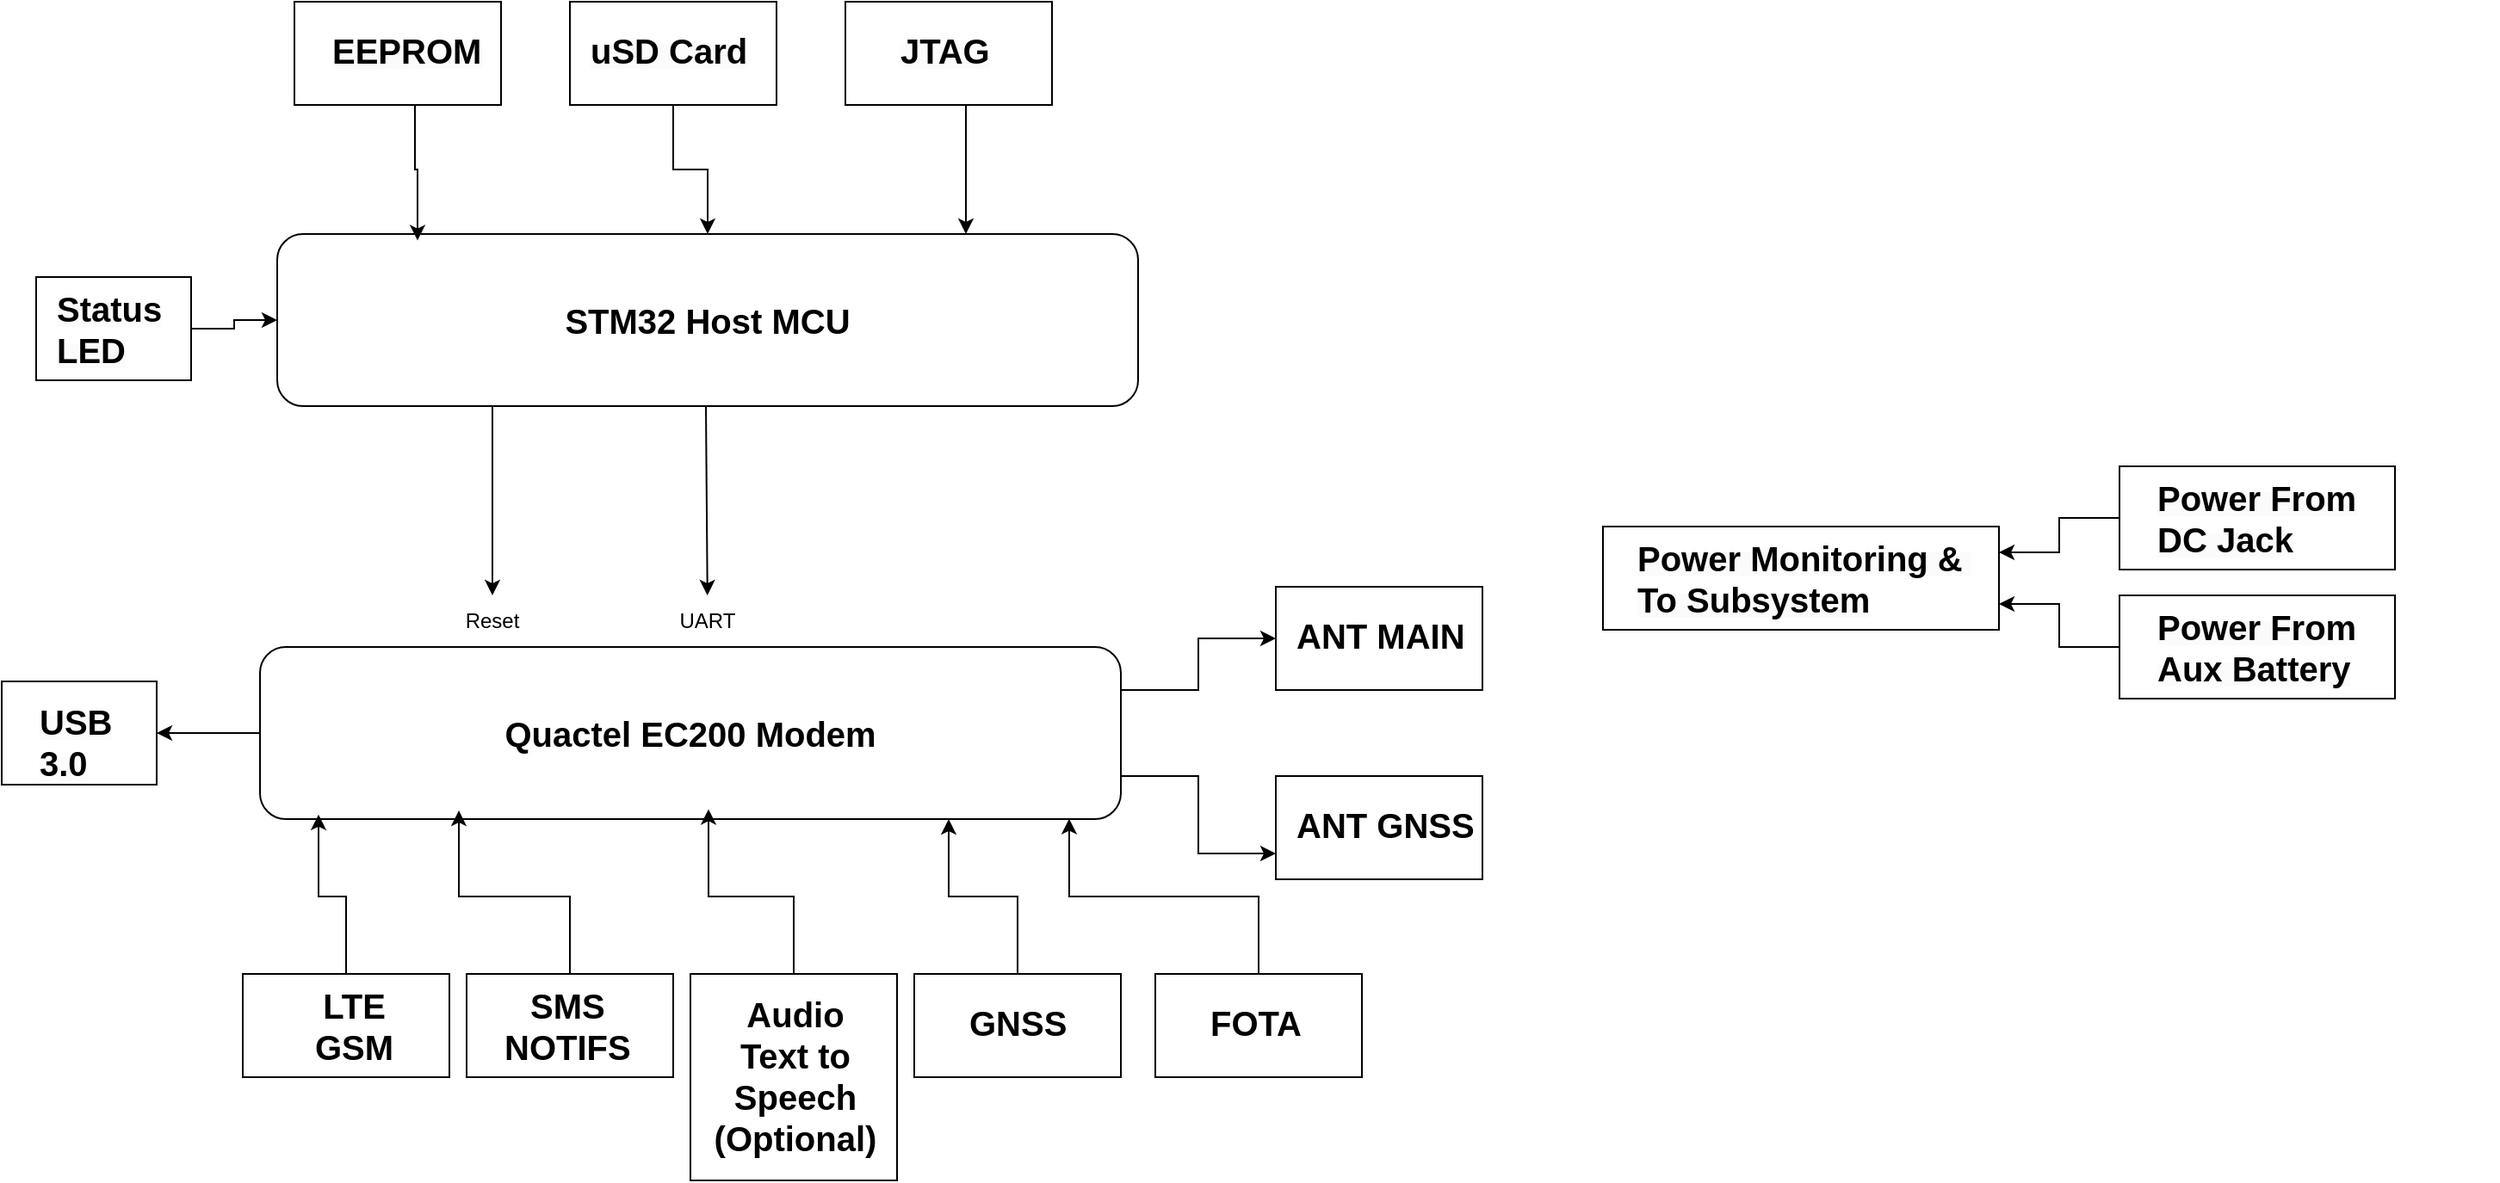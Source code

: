 <mxfile version="23.0.2" type="device">
  <diagram name="Page-1" id="Kw7IlZhHVrxqmidD7tPI">
    <mxGraphModel dx="1500" dy="911" grid="1" gridSize="10" guides="1" tooltips="1" connect="1" arrows="1" fold="1" page="1" pageScale="1" pageWidth="850" pageHeight="1100" math="0" shadow="0">
      <root>
        <mxCell id="0" />
        <mxCell id="1" parent="0" />
        <mxCell id="hvqsOuBeVW-XlN6jNGg_-3" value="" style="group" parent="1" vertex="1" connectable="0">
          <mxGeometry x="170" y="280" width="500" height="100" as="geometry" />
        </mxCell>
        <mxCell id="hvqsOuBeVW-XlN6jNGg_-1" value="" style="rounded=1;whiteSpace=wrap;html=1;" parent="hvqsOuBeVW-XlN6jNGg_-3" vertex="1">
          <mxGeometry width="500" height="100" as="geometry" />
        </mxCell>
        <mxCell id="hvqsOuBeVW-XlN6jNGg_-2" value="&lt;b style=&quot;border-color: var(--border-color);&quot;&gt;&lt;font style=&quot;border-color: var(--border-color); font-size: 20px;&quot;&gt;STM32 Host MCU&lt;/font&gt;&lt;/b&gt;" style="text;html=1;strokeColor=none;fillColor=none;align=center;verticalAlign=middle;whiteSpace=wrap;rounded=0;" parent="hvqsOuBeVW-XlN6jNGg_-3" vertex="1">
          <mxGeometry x="140" y="35" width="220" height="30" as="geometry" />
        </mxCell>
        <mxCell id="hvqsOuBeVW-XlN6jNGg_-4" value="" style="endArrow=classic;html=1;rounded=0;" parent="1" edge="1" target="ctZkqnlB-x25b-zLX-B6-39">
          <mxGeometry width="50" height="50" relative="1" as="geometry">
            <mxPoint x="419" y="380" as="sourcePoint" />
            <mxPoint x="419" y="520" as="targetPoint" />
          </mxGeometry>
        </mxCell>
        <mxCell id="hvqsOuBeVW-XlN6jNGg_-5" value="" style="group;strokeColor=none;" parent="1" vertex="1" connectable="0">
          <mxGeometry x="170" y="520" width="500" height="100" as="geometry" />
        </mxCell>
        <mxCell id="ctZkqnlB-x25b-zLX-B6-12" value="" style="group" vertex="1" connectable="0" parent="hvqsOuBeVW-XlN6jNGg_-5">
          <mxGeometry x="-10" width="500" height="100" as="geometry" />
        </mxCell>
        <mxCell id="ctZkqnlB-x25b-zLX-B6-13" value="" style="rounded=1;whiteSpace=wrap;html=1;" vertex="1" parent="ctZkqnlB-x25b-zLX-B6-12">
          <mxGeometry width="500" height="100" as="geometry" />
        </mxCell>
        <mxCell id="ctZkqnlB-x25b-zLX-B6-14" value="&lt;b style=&quot;border-color: var(--border-color);&quot;&gt;&lt;font style=&quot;border-color: var(--border-color); font-size: 20px;&quot;&gt;Quactel EC200 Modem&lt;/font&gt;&lt;/b&gt;" style="text;html=1;strokeColor=none;fillColor=none;align=center;verticalAlign=middle;whiteSpace=wrap;rounded=0;" vertex="1" parent="ctZkqnlB-x25b-zLX-B6-12">
          <mxGeometry x="140" y="35" width="220" height="30" as="geometry" />
        </mxCell>
        <mxCell id="ctZkqnlB-x25b-zLX-B6-1" value="" style="rounded=0;whiteSpace=wrap;html=1;" vertex="1" parent="1">
          <mxGeometry x="180" y="145" width="120" height="60" as="geometry" />
        </mxCell>
        <mxCell id="ctZkqnlB-x25b-zLX-B6-5" value="&lt;b style=&quot;border-color: var(--border-color); color: rgb(0, 0, 0); font-family: Helvetica; font-size: 12px; font-style: normal; font-variant-ligatures: normal; font-variant-caps: normal; letter-spacing: normal; orphans: 2; text-align: center; text-indent: 0px; text-transform: none; widows: 2; word-spacing: 0px; -webkit-text-stroke-width: 0px; background-color: rgb(251, 251, 251); text-decoration-thickness: initial; text-decoration-style: initial; text-decoration-color: initial;&quot;&gt;&lt;font style=&quot;border-color: var(--border-color); font-size: 20px;&quot;&gt;EEPROM&lt;br&gt;&lt;/font&gt;&lt;/b&gt;" style="text;whiteSpace=wrap;html=1;" vertex="1" parent="1">
          <mxGeometry x="200" y="155" width="200" height="50" as="geometry" />
        </mxCell>
        <mxCell id="ctZkqnlB-x25b-zLX-B6-8" value="" style="rounded=0;whiteSpace=wrap;html=1;" vertex="1" parent="1">
          <mxGeometry x="10" y="540" width="90" height="60" as="geometry" />
        </mxCell>
        <mxCell id="ctZkqnlB-x25b-zLX-B6-11" value="&lt;b style=&quot;border-color: var(--border-color); color: rgb(0, 0, 0); font-family: Helvetica; font-size: 12px; font-style: normal; font-variant-ligatures: normal; font-variant-caps: normal; letter-spacing: normal; orphans: 2; text-indent: 0px; text-transform: none; widows: 2; word-spacing: 0px; -webkit-text-stroke-width: 0px; text-decoration-thickness: initial; text-decoration-style: initial; text-decoration-color: initial; text-align: center; background-color: rgb(251, 251, 251);&quot;&gt;&lt;font style=&quot;border-color: var(--border-color); font-size: 20px;&quot;&gt;USB&lt;br&gt;3.0&lt;/font&gt;&lt;/b&gt;" style="text;whiteSpace=wrap;html=1;" vertex="1" parent="1">
          <mxGeometry x="30" y="545" width="120" height="50" as="geometry" />
        </mxCell>
        <mxCell id="ctZkqnlB-x25b-zLX-B6-17" style="edgeStyle=orthogonalEdgeStyle;rounded=0;orthogonalLoop=1;jettySize=auto;html=1;exitX=0;exitY=0.5;exitDx=0;exitDy=0;entryX=1;entryY=0.5;entryDx=0;entryDy=0;" edge="1" parent="1" source="ctZkqnlB-x25b-zLX-B6-13" target="ctZkqnlB-x25b-zLX-B6-8">
          <mxGeometry relative="1" as="geometry" />
        </mxCell>
        <mxCell id="ctZkqnlB-x25b-zLX-B6-18" value="" style="rounded=0;whiteSpace=wrap;html=1;" vertex="1" parent="1">
          <mxGeometry x="340" y="145" width="120" height="60" as="geometry" />
        </mxCell>
        <mxCell id="ctZkqnlB-x25b-zLX-B6-27" style="edgeStyle=orthogonalEdgeStyle;rounded=0;orthogonalLoop=1;jettySize=auto;html=1;exitX=0.25;exitY=1;exitDx=0;exitDy=0;" edge="1" parent="1" source="ctZkqnlB-x25b-zLX-B6-19" target="hvqsOuBeVW-XlN6jNGg_-1">
          <mxGeometry relative="1" as="geometry" />
        </mxCell>
        <mxCell id="ctZkqnlB-x25b-zLX-B6-19" value="&lt;b style=&quot;border-color: var(--border-color); color: rgb(0, 0, 0); font-family: Helvetica; font-size: 12px; font-style: normal; font-variant-ligatures: normal; font-variant-caps: normal; letter-spacing: normal; orphans: 2; text-align: center; text-indent: 0px; text-transform: none; widows: 2; word-spacing: 0px; -webkit-text-stroke-width: 0px; background-color: rgb(251, 251, 251); text-decoration-thickness: initial; text-decoration-style: initial; text-decoration-color: initial;&quot;&gt;&lt;font style=&quot;border-color: var(--border-color); font-size: 20px;&quot;&gt;uSD Card&lt;br&gt;&lt;br&gt;&lt;/font&gt;&lt;/b&gt;" style="text;whiteSpace=wrap;html=1;" vertex="1" parent="1">
          <mxGeometry x="350" y="155" width="200" height="50" as="geometry" />
        </mxCell>
        <mxCell id="ctZkqnlB-x25b-zLX-B6-24" value="" style="rounded=0;whiteSpace=wrap;html=1;" vertex="1" parent="1">
          <mxGeometry x="500" y="145" width="120" height="60" as="geometry" />
        </mxCell>
        <mxCell id="ctZkqnlB-x25b-zLX-B6-26" style="edgeStyle=orthogonalEdgeStyle;rounded=0;orthogonalLoop=1;jettySize=auto;html=1;exitX=0;exitY=1;exitDx=0;exitDy=0;" edge="1" parent="1" source="ctZkqnlB-x25b-zLX-B6-25" target="hvqsOuBeVW-XlN6jNGg_-1">
          <mxGeometry relative="1" as="geometry">
            <Array as="points">
              <mxPoint x="570" y="260" />
              <mxPoint x="570" y="260" />
            </Array>
          </mxGeometry>
        </mxCell>
        <mxCell id="ctZkqnlB-x25b-zLX-B6-25" value="&lt;b style=&quot;border-color: var(--border-color); color: rgb(0, 0, 0); font-family: Helvetica; font-size: 12px; font-style: normal; font-variant-ligatures: normal; font-variant-caps: normal; letter-spacing: normal; orphans: 2; text-align: center; text-indent: 0px; text-transform: none; widows: 2; word-spacing: 0px; -webkit-text-stroke-width: 0px; background-color: rgb(251, 251, 251); text-decoration-thickness: initial; text-decoration-style: initial; text-decoration-color: initial;&quot;&gt;&lt;font style=&quot;border-color: var(--border-color); font-size: 20px;&quot;&gt;JTAG&lt;br&gt;&lt;/font&gt;&lt;/b&gt;" style="text;whiteSpace=wrap;html=1;" vertex="1" parent="1">
          <mxGeometry x="530" y="155" width="200" height="50" as="geometry" />
        </mxCell>
        <mxCell id="ctZkqnlB-x25b-zLX-B6-33" style="edgeStyle=orthogonalEdgeStyle;rounded=0;orthogonalLoop=1;jettySize=auto;html=1;exitX=0.25;exitY=1;exitDx=0;exitDy=0;entryX=0.163;entryY=0.038;entryDx=0;entryDy=0;entryPerimeter=0;" edge="1" parent="1" source="ctZkqnlB-x25b-zLX-B6-5" target="hvqsOuBeVW-XlN6jNGg_-1">
          <mxGeometry relative="1" as="geometry" />
        </mxCell>
        <mxCell id="ctZkqnlB-x25b-zLX-B6-82" style="edgeStyle=orthogonalEdgeStyle;rounded=0;orthogonalLoop=1;jettySize=auto;html=1;exitX=0;exitY=0.5;exitDx=0;exitDy=0;entryX=1;entryY=0.25;entryDx=0;entryDy=0;" edge="1" parent="1" source="ctZkqnlB-x25b-zLX-B6-34" target="ctZkqnlB-x25b-zLX-B6-78">
          <mxGeometry relative="1" as="geometry" />
        </mxCell>
        <mxCell id="ctZkqnlB-x25b-zLX-B6-34" value="" style="rounded=0;whiteSpace=wrap;html=1;" vertex="1" parent="1">
          <mxGeometry x="1240" y="415" width="160" height="60" as="geometry" />
        </mxCell>
        <mxCell id="ctZkqnlB-x25b-zLX-B6-35" value="&lt;b style=&quot;border-color: var(--border-color); color: rgb(0, 0, 0); font-family: Helvetica; font-size: 12px; font-style: normal; font-variant-ligatures: normal; font-variant-caps: normal; letter-spacing: normal; orphans: 2; text-align: center; text-indent: 0px; text-transform: none; widows: 2; word-spacing: 0px; -webkit-text-stroke-width: 0px; background-color: rgb(251, 251, 251); text-decoration-thickness: initial; text-decoration-style: initial; text-decoration-color: initial;&quot;&gt;&lt;font style=&quot;border-color: var(--border-color); font-size: 20px;&quot;&gt;Power From &lt;br&gt;DC Jack&lt;br&gt;&lt;/font&gt;&lt;/b&gt;" style="text;whiteSpace=wrap;html=1;" vertex="1" parent="1">
          <mxGeometry x="1260" y="415" width="200" height="50" as="geometry" />
        </mxCell>
        <mxCell id="ctZkqnlB-x25b-zLX-B6-39" value="UART" style="text;html=1;strokeColor=none;fillColor=none;align=center;verticalAlign=middle;whiteSpace=wrap;rounded=0;" vertex="1" parent="1">
          <mxGeometry x="390" y="490" width="60" height="30" as="geometry" />
        </mxCell>
        <mxCell id="ctZkqnlB-x25b-zLX-B6-41" value="Reset" style="text;html=1;strokeColor=none;fillColor=none;align=center;verticalAlign=middle;whiteSpace=wrap;rounded=0;" vertex="1" parent="1">
          <mxGeometry x="265" y="490" width="60" height="30" as="geometry" />
        </mxCell>
        <mxCell id="ctZkqnlB-x25b-zLX-B6-40" style="edgeStyle=orthogonalEdgeStyle;rounded=0;orthogonalLoop=1;jettySize=auto;html=1;exitX=0.25;exitY=1;exitDx=0;exitDy=0;" edge="1" parent="1" source="hvqsOuBeVW-XlN6jNGg_-1" target="ctZkqnlB-x25b-zLX-B6-41">
          <mxGeometry relative="1" as="geometry">
            <mxPoint x="295" y="490" as="targetPoint" />
          </mxGeometry>
        </mxCell>
        <mxCell id="ctZkqnlB-x25b-zLX-B6-44" style="edgeStyle=orthogonalEdgeStyle;rounded=0;orthogonalLoop=1;jettySize=auto;html=1;exitX=1;exitY=0.5;exitDx=0;exitDy=0;" edge="1" parent="1" source="ctZkqnlB-x25b-zLX-B6-42" target="hvqsOuBeVW-XlN6jNGg_-1">
          <mxGeometry relative="1" as="geometry" />
        </mxCell>
        <mxCell id="ctZkqnlB-x25b-zLX-B6-42" value="" style="rounded=0;whiteSpace=wrap;html=1;" vertex="1" parent="1">
          <mxGeometry x="30" y="305" width="90" height="60" as="geometry" />
        </mxCell>
        <mxCell id="ctZkqnlB-x25b-zLX-B6-43" value="&lt;b style=&quot;border-color: var(--border-color); color: rgb(0, 0, 0); font-family: Helvetica; font-size: 12px; font-style: normal; font-variant-ligatures: normal; font-variant-caps: normal; letter-spacing: normal; orphans: 2; text-align: center; text-indent: 0px; text-transform: none; widows: 2; word-spacing: 0px; -webkit-text-stroke-width: 0px; background-color: rgb(251, 251, 251); text-decoration-thickness: initial; text-decoration-style: initial; text-decoration-color: initial;&quot;&gt;&lt;font style=&quot;border-color: var(--border-color); font-size: 20px;&quot;&gt;Status &lt;br&gt;LED&lt;br&gt;&lt;/font&gt;&lt;/b&gt;" style="text;whiteSpace=wrap;html=1;" vertex="1" parent="1">
          <mxGeometry x="40" y="305" width="200" height="50" as="geometry" />
        </mxCell>
        <mxCell id="ctZkqnlB-x25b-zLX-B6-45" value="" style="rounded=0;whiteSpace=wrap;html=1;" vertex="1" parent="1">
          <mxGeometry x="150" y="710" width="120" height="60" as="geometry" />
        </mxCell>
        <mxCell id="ctZkqnlB-x25b-zLX-B6-46" value="" style="rounded=0;whiteSpace=wrap;html=1;" vertex="1" parent="1">
          <mxGeometry x="280" y="710" width="120" height="60" as="geometry" />
        </mxCell>
        <mxCell id="ctZkqnlB-x25b-zLX-B6-47" value="" style="rounded=0;whiteSpace=wrap;html=1;" vertex="1" parent="1">
          <mxGeometry x="410" y="710" width="120" height="120" as="geometry" />
        </mxCell>
        <mxCell id="ctZkqnlB-x25b-zLX-B6-48" value="" style="rounded=0;whiteSpace=wrap;html=1;" vertex="1" parent="1">
          <mxGeometry x="540" y="710" width="120" height="60" as="geometry" />
        </mxCell>
        <mxCell id="ctZkqnlB-x25b-zLX-B6-51" style="edgeStyle=orthogonalEdgeStyle;rounded=0;orthogonalLoop=1;jettySize=auto;html=1;exitX=0.5;exitY=0;exitDx=0;exitDy=0;entryX=0.068;entryY=0.974;entryDx=0;entryDy=0;entryPerimeter=0;" edge="1" parent="1" source="ctZkqnlB-x25b-zLX-B6-45" target="ctZkqnlB-x25b-zLX-B6-13">
          <mxGeometry relative="1" as="geometry" />
        </mxCell>
        <mxCell id="ctZkqnlB-x25b-zLX-B6-52" style="edgeStyle=orthogonalEdgeStyle;rounded=0;orthogonalLoop=1;jettySize=auto;html=1;exitX=0.5;exitY=0;exitDx=0;exitDy=0;entryX=0.231;entryY=0.95;entryDx=0;entryDy=0;entryPerimeter=0;" edge="1" parent="1" source="ctZkqnlB-x25b-zLX-B6-46" target="ctZkqnlB-x25b-zLX-B6-13">
          <mxGeometry relative="1" as="geometry" />
        </mxCell>
        <mxCell id="ctZkqnlB-x25b-zLX-B6-53" style="edgeStyle=orthogonalEdgeStyle;rounded=0;orthogonalLoop=1;jettySize=auto;html=1;exitX=0.5;exitY=0;exitDx=0;exitDy=0;entryX=0.521;entryY=0.942;entryDx=0;entryDy=0;entryPerimeter=0;" edge="1" parent="1" source="ctZkqnlB-x25b-zLX-B6-47" target="ctZkqnlB-x25b-zLX-B6-13">
          <mxGeometry relative="1" as="geometry" />
        </mxCell>
        <mxCell id="ctZkqnlB-x25b-zLX-B6-54" style="edgeStyle=orthogonalEdgeStyle;rounded=0;orthogonalLoop=1;jettySize=auto;html=1;exitX=0.5;exitY=0;exitDx=0;exitDy=0;entryX=0.8;entryY=1;entryDx=0;entryDy=0;entryPerimeter=0;" edge="1" parent="1" source="ctZkqnlB-x25b-zLX-B6-48" target="ctZkqnlB-x25b-zLX-B6-13">
          <mxGeometry relative="1" as="geometry" />
        </mxCell>
        <mxCell id="ctZkqnlB-x25b-zLX-B6-56" value="&lt;div style=&quot;text-align: center;&quot;&gt;&lt;span style=&quot;background-color: initial; font-size: 20px;&quot;&gt;&lt;b&gt;LTE&lt;/b&gt;&lt;/span&gt;&lt;/div&gt;&lt;div style=&quot;text-align: center;&quot;&gt;&lt;span style=&quot;background-color: initial; font-size: 20px;&quot;&gt;&lt;b&gt;GSM&lt;/b&gt;&lt;/span&gt;&lt;/div&gt;&lt;div style=&quot;text-align: center;&quot;&gt;&lt;span style=&quot;background-color: initial; font-size: 20px;&quot;&gt;&lt;b&gt;&lt;br&gt;&lt;/b&gt;&lt;/span&gt;&lt;/div&gt;" style="text;whiteSpace=wrap;html=1;" vertex="1" parent="1">
          <mxGeometry x="190" y="710" width="120" height="50" as="geometry" />
        </mxCell>
        <mxCell id="ctZkqnlB-x25b-zLX-B6-57" value="&lt;div style=&quot;text-align: center;&quot;&gt;&lt;span style=&quot;background-color: initial; font-size: 20px;&quot;&gt;&lt;b&gt;SMS&lt;/b&gt;&lt;/span&gt;&lt;/div&gt;&lt;div style=&quot;text-align: center;&quot;&gt;&lt;span style=&quot;background-color: initial; font-size: 20px;&quot;&gt;&lt;b&gt;NOTIFS&lt;/b&gt;&lt;/span&gt;&lt;/div&gt;" style="text;whiteSpace=wrap;html=1;" vertex="1" parent="1">
          <mxGeometry x="300" y="710" width="120" height="50" as="geometry" />
        </mxCell>
        <mxCell id="ctZkqnlB-x25b-zLX-B6-58" value="&lt;div style=&quot;text-align: center;&quot;&gt;&lt;span style=&quot;background-color: initial; font-size: 20px;&quot;&gt;&lt;b&gt;Audio&lt;/b&gt;&lt;/span&gt;&lt;/div&gt;&lt;div style=&quot;text-align: center;&quot;&gt;&lt;span style=&quot;background-color: initial; font-size: 20px;&quot;&gt;&lt;b&gt;Text to Speech&lt;/b&gt;&lt;/span&gt;&lt;/div&gt;&lt;div style=&quot;text-align: center;&quot;&gt;&lt;span style=&quot;background-color: initial; font-size: 20px;&quot;&gt;&lt;b&gt;(Optional)&lt;/b&gt;&lt;/span&gt;&lt;/div&gt;" style="text;whiteSpace=wrap;html=1;" vertex="1" parent="1">
          <mxGeometry x="410" y="715" width="120" height="50" as="geometry" />
        </mxCell>
        <mxCell id="ctZkqnlB-x25b-zLX-B6-64" value="&lt;div style=&quot;text-align: center;&quot;&gt;&lt;span style=&quot;font-size: 20px;&quot;&gt;&lt;b&gt;GNSS&lt;/b&gt;&lt;/span&gt;&lt;/div&gt;" style="text;whiteSpace=wrap;html=1;" vertex="1" parent="1">
          <mxGeometry x="570" y="720" width="120" height="50" as="geometry" />
        </mxCell>
        <mxCell id="ctZkqnlB-x25b-zLX-B6-65" value="" style="rounded=0;whiteSpace=wrap;html=1;" vertex="1" parent="1">
          <mxGeometry x="750" y="485" width="120" height="60" as="geometry" />
        </mxCell>
        <mxCell id="ctZkqnlB-x25b-zLX-B6-66" value="" style="rounded=0;whiteSpace=wrap;html=1;" vertex="1" parent="1">
          <mxGeometry x="750" y="595" width="120" height="60" as="geometry" />
        </mxCell>
        <mxCell id="ctZkqnlB-x25b-zLX-B6-67" style="edgeStyle=orthogonalEdgeStyle;rounded=0;orthogonalLoop=1;jettySize=auto;html=1;exitX=1;exitY=0.25;exitDx=0;exitDy=0;" edge="1" parent="1" source="ctZkqnlB-x25b-zLX-B6-13" target="ctZkqnlB-x25b-zLX-B6-65">
          <mxGeometry relative="1" as="geometry" />
        </mxCell>
        <mxCell id="ctZkqnlB-x25b-zLX-B6-68" style="edgeStyle=orthogonalEdgeStyle;rounded=0;orthogonalLoop=1;jettySize=auto;html=1;exitX=1;exitY=0.75;exitDx=0;exitDy=0;entryX=0;entryY=0.75;entryDx=0;entryDy=0;" edge="1" parent="1" source="ctZkqnlB-x25b-zLX-B6-13" target="ctZkqnlB-x25b-zLX-B6-66">
          <mxGeometry relative="1" as="geometry" />
        </mxCell>
        <mxCell id="ctZkqnlB-x25b-zLX-B6-69" value="&lt;div style=&quot;text-align: center;&quot;&gt;&lt;span style=&quot;font-size: 20px;&quot;&gt;&lt;b&gt;ANT MAIN&lt;/b&gt;&lt;/span&gt;&lt;/div&gt;" style="text;whiteSpace=wrap;html=1;" vertex="1" parent="1">
          <mxGeometry x="760" y="495" width="120" height="50" as="geometry" />
        </mxCell>
        <mxCell id="ctZkqnlB-x25b-zLX-B6-70" value="&lt;div style=&quot;text-align: center;&quot;&gt;&lt;span style=&quot;font-size: 20px;&quot;&gt;&lt;b&gt;ANT GNSS&lt;/b&gt;&lt;/span&gt;&lt;/div&gt;" style="text;whiteSpace=wrap;html=1;" vertex="1" parent="1">
          <mxGeometry x="760" y="605" width="120" height="50" as="geometry" />
        </mxCell>
        <mxCell id="ctZkqnlB-x25b-zLX-B6-73" value="" style="rounded=0;whiteSpace=wrap;html=1;" vertex="1" parent="1">
          <mxGeometry x="680" y="710" width="120" height="60" as="geometry" />
        </mxCell>
        <mxCell id="ctZkqnlB-x25b-zLX-B6-74" value="&lt;div style=&quot;text-align: center;&quot;&gt;&lt;span style=&quot;font-size: 20px;&quot;&gt;&lt;b&gt;FOTA&lt;/b&gt;&lt;/span&gt;&lt;/div&gt;" style="text;whiteSpace=wrap;html=1;" vertex="1" parent="1">
          <mxGeometry x="710" y="720" width="120" height="50" as="geometry" />
        </mxCell>
        <mxCell id="ctZkqnlB-x25b-zLX-B6-75" style="edgeStyle=orthogonalEdgeStyle;rounded=0;orthogonalLoop=1;jettySize=auto;html=1;exitX=0.5;exitY=0;exitDx=0;exitDy=0;entryX=0.94;entryY=0.998;entryDx=0;entryDy=0;entryPerimeter=0;" edge="1" parent="1" source="ctZkqnlB-x25b-zLX-B6-73" target="ctZkqnlB-x25b-zLX-B6-13">
          <mxGeometry relative="1" as="geometry" />
        </mxCell>
        <mxCell id="ctZkqnlB-x25b-zLX-B6-81" style="edgeStyle=orthogonalEdgeStyle;rounded=0;orthogonalLoop=1;jettySize=auto;html=1;exitX=0;exitY=0.5;exitDx=0;exitDy=0;entryX=1;entryY=0.75;entryDx=0;entryDy=0;" edge="1" parent="1" source="ctZkqnlB-x25b-zLX-B6-76" target="ctZkqnlB-x25b-zLX-B6-78">
          <mxGeometry relative="1" as="geometry" />
        </mxCell>
        <mxCell id="ctZkqnlB-x25b-zLX-B6-76" value="" style="rounded=0;whiteSpace=wrap;html=1;" vertex="1" parent="1">
          <mxGeometry x="1240" y="490" width="160" height="60" as="geometry" />
        </mxCell>
        <mxCell id="ctZkqnlB-x25b-zLX-B6-77" value="&lt;b style=&quot;border-color: var(--border-color); color: rgb(0, 0, 0); font-family: Helvetica; font-size: 12px; font-style: normal; font-variant-ligatures: normal; font-variant-caps: normal; letter-spacing: normal; orphans: 2; text-align: center; text-indent: 0px; text-transform: none; widows: 2; word-spacing: 0px; -webkit-text-stroke-width: 0px; background-color: rgb(251, 251, 251); text-decoration-thickness: initial; text-decoration-style: initial; text-decoration-color: initial;&quot;&gt;&lt;font style=&quot;border-color: var(--border-color); font-size: 20px;&quot;&gt;Power From &lt;br&gt;Aux Battery&lt;br&gt;&lt;/font&gt;&lt;/b&gt;" style="text;whiteSpace=wrap;html=1;" vertex="1" parent="1">
          <mxGeometry x="1260" y="490" width="200" height="50" as="geometry" />
        </mxCell>
        <mxCell id="ctZkqnlB-x25b-zLX-B6-78" value="" style="rounded=0;whiteSpace=wrap;html=1;" vertex="1" parent="1">
          <mxGeometry x="940" y="450" width="230" height="60" as="geometry" />
        </mxCell>
        <mxCell id="ctZkqnlB-x25b-zLX-B6-79" value="&lt;b style=&quot;border-color: var(--border-color); color: rgb(0, 0, 0); font-family: Helvetica; font-size: 12px; font-style: normal; font-variant-ligatures: normal; font-variant-caps: normal; letter-spacing: normal; orphans: 2; text-align: center; text-indent: 0px; text-transform: none; widows: 2; word-spacing: 0px; -webkit-text-stroke-width: 0px; background-color: rgb(251, 251, 251); text-decoration-thickness: initial; text-decoration-style: initial; text-decoration-color: initial;&quot;&gt;&lt;font style=&quot;border-color: var(--border-color); font-size: 20px;&quot;&gt;Power Monitoring &amp;amp;&amp;nbsp;&lt;br&gt;To Subsystem&lt;br&gt;&lt;/font&gt;&lt;/b&gt;" style="text;whiteSpace=wrap;html=1;" vertex="1" parent="1">
          <mxGeometry x="958" y="450" width="200" height="50" as="geometry" />
        </mxCell>
      </root>
    </mxGraphModel>
  </diagram>
</mxfile>
